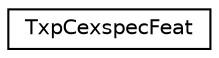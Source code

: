 digraph "Graphical Class Hierarchy"
{
  edge [fontname="Helvetica",fontsize="10",labelfontname="Helvetica",labelfontsize="10"];
  node [fontname="Helvetica",fontsize="10",shape=record];
  rankdir="LR";
  Node0 [label="TxpCexspecFeat",height=0.2,width=0.4,color="black", fillcolor="white", style="filled",URL="$structkaldi_1_1TxpCexspecFeat.html"];
}
